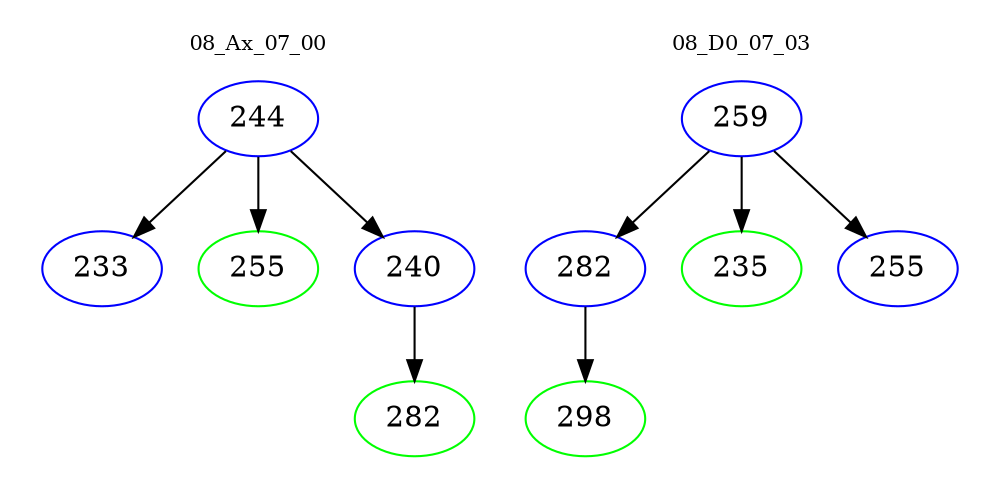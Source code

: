 digraph{
subgraph cluster_0 {
color = white
label = "08_Ax_07_00";
fontsize=10;
T0_244 [label="244", color="blue"]
T0_244 -> T0_233 [color="black"]
T0_233 [label="233", color="blue"]
T0_244 -> T0_255 [color="black"]
T0_255 [label="255", color="green"]
T0_244 -> T0_240 [color="black"]
T0_240 [label="240", color="blue"]
T0_240 -> T0_282 [color="black"]
T0_282 [label="282", color="green"]
}
subgraph cluster_1 {
color = white
label = "08_D0_07_03";
fontsize=10;
T1_259 [label="259", color="blue"]
T1_259 -> T1_282 [color="black"]
T1_282 [label="282", color="blue"]
T1_282 -> T1_298 [color="black"]
T1_298 [label="298", color="green"]
T1_259 -> T1_235 [color="black"]
T1_235 [label="235", color="green"]
T1_259 -> T1_255 [color="black"]
T1_255 [label="255", color="blue"]
}
}
